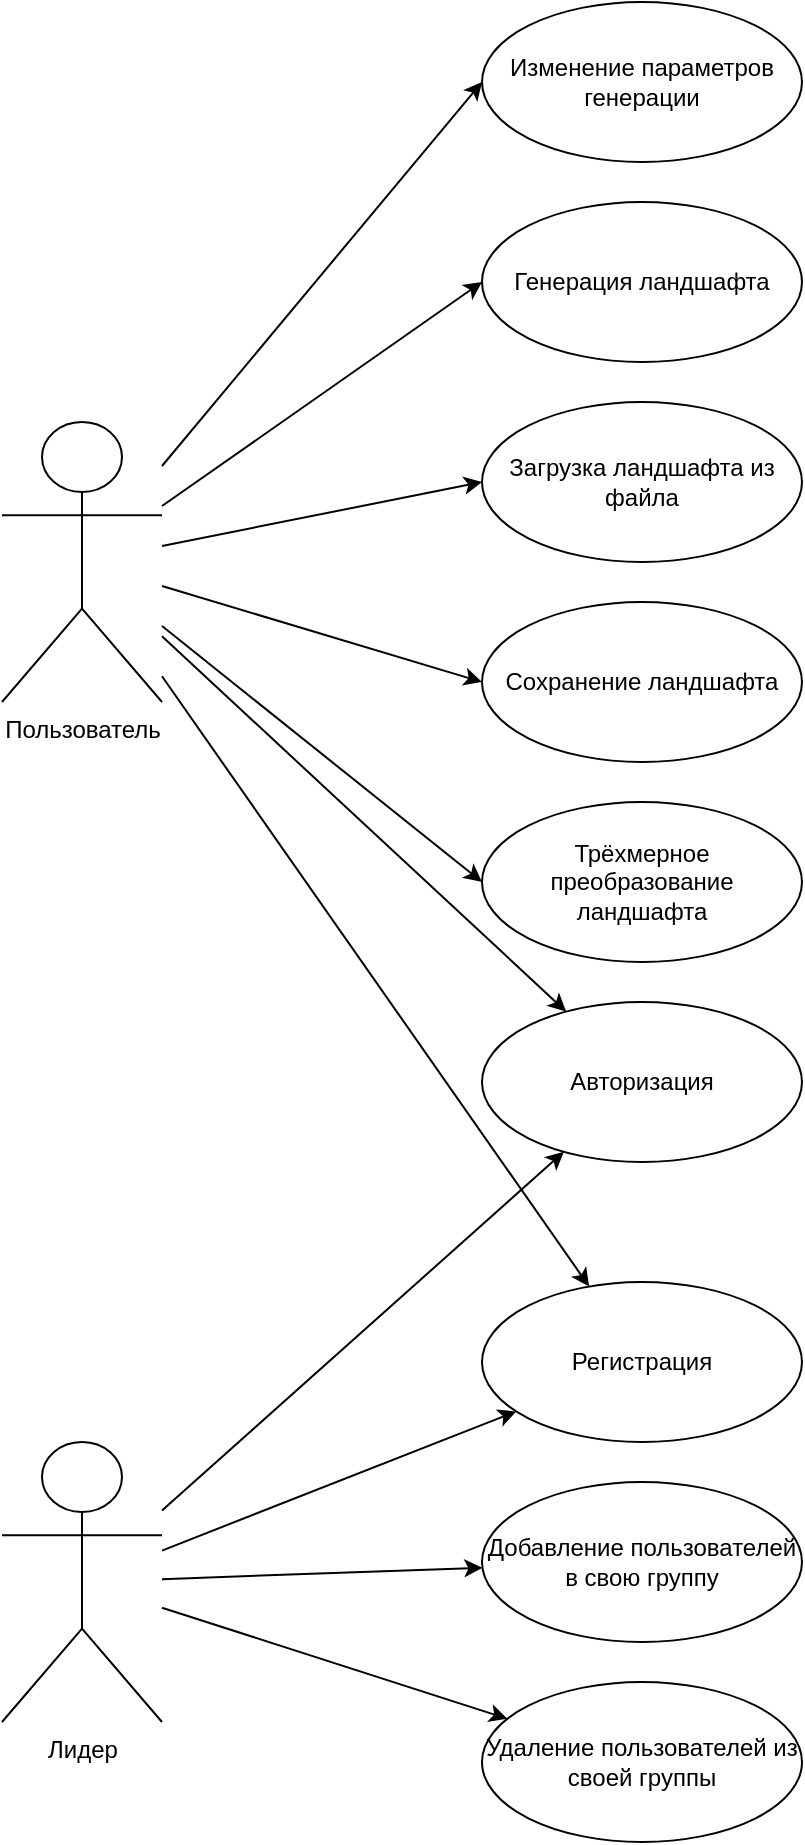 <mxfile version="17.4.0"><diagram id="mfA7wZni0o7WHOPT5FVK" name="Page-1"><mxGraphModel dx="1154" dy="752" grid="1" gridSize="10" guides="1" tooltips="1" connect="1" arrows="1" fold="1" page="1" pageScale="1" pageWidth="827" pageHeight="1169" math="0" shadow="0"><root><mxCell id="0"/><mxCell id="1" parent="0"/><mxCell id="I0vJ8j2TUbzQgW1oqjcF-3" value="Изменение параметров генерации" style="ellipse;whiteSpace=wrap;html=1;" parent="1" vertex="1"><mxGeometry x="280" y="40" width="160" height="80" as="geometry"/></mxCell><mxCell id="I0vJ8j2TUbzQgW1oqjcF-4" value="Генерация ландшафта" style="ellipse;whiteSpace=wrap;html=1;" parent="1" vertex="1"><mxGeometry x="280" y="140" width="160" height="80" as="geometry"/></mxCell><mxCell id="I0vJ8j2TUbzQgW1oqjcF-5" value="Загрузка ландшафта из файла" style="ellipse;whiteSpace=wrap;html=1;" parent="1" vertex="1"><mxGeometry x="280" y="240" width="160" height="80" as="geometry"/></mxCell><mxCell id="I0vJ8j2TUbzQgW1oqjcF-6" value="Сохранение ландшафта" style="ellipse;whiteSpace=wrap;html=1;" parent="1" vertex="1"><mxGeometry x="280" y="340" width="160" height="80" as="geometry"/></mxCell><mxCell id="I0vJ8j2TUbzQgW1oqjcF-7" value="" style="endArrow=classic;html=1;rounded=0;entryX=0;entryY=0.5;entryDx=0;entryDy=0;" parent="1" source="I0vJ8j2TUbzQgW1oqjcF-13" target="I0vJ8j2TUbzQgW1oqjcF-3" edge="1"><mxGeometry width="50" height="50" relative="1" as="geometry"><mxPoint x="160" y="320" as="sourcePoint"/><mxPoint x="440" y="150" as="targetPoint"/></mxGeometry></mxCell><mxCell id="I0vJ8j2TUbzQgW1oqjcF-8" value="" style="endArrow=classic;html=1;rounded=0;entryX=0;entryY=0.5;entryDx=0;entryDy=0;" parent="1" source="I0vJ8j2TUbzQgW1oqjcF-13" target="I0vJ8j2TUbzQgW1oqjcF-4" edge="1"><mxGeometry width="50" height="50" relative="1" as="geometry"><mxPoint x="160" y="320" as="sourcePoint"/><mxPoint x="290" y="90" as="targetPoint"/></mxGeometry></mxCell><mxCell id="I0vJ8j2TUbzQgW1oqjcF-9" value="" style="endArrow=classic;html=1;rounded=0;entryX=0;entryY=0.5;entryDx=0;entryDy=0;" parent="1" source="I0vJ8j2TUbzQgW1oqjcF-13" target="I0vJ8j2TUbzQgW1oqjcF-5" edge="1"><mxGeometry width="50" height="50" relative="1" as="geometry"><mxPoint x="160" y="320" as="sourcePoint"/><mxPoint x="300" y="100" as="targetPoint"/></mxGeometry></mxCell><mxCell id="I0vJ8j2TUbzQgW1oqjcF-10" value="" style="endArrow=classic;html=1;rounded=0;entryX=0;entryY=0.5;entryDx=0;entryDy=0;" parent="1" source="I0vJ8j2TUbzQgW1oqjcF-13" target="I0vJ8j2TUbzQgW1oqjcF-6" edge="1"><mxGeometry width="50" height="50" relative="1" as="geometry"><mxPoint x="160" y="320" as="sourcePoint"/><mxPoint x="290" y="330" as="targetPoint"/></mxGeometry></mxCell><mxCell id="I0vJ8j2TUbzQgW1oqjcF-11" value="Трёхмерное преобразование ландшафта" style="ellipse;whiteSpace=wrap;html=1;" parent="1" vertex="1"><mxGeometry x="280" y="440" width="160" height="80" as="geometry"/></mxCell><mxCell id="I0vJ8j2TUbzQgW1oqjcF-12" value="" style="endArrow=classic;html=1;rounded=0;entryX=0;entryY=0.5;entryDx=0;entryDy=0;" parent="1" source="I0vJ8j2TUbzQgW1oqjcF-13" target="I0vJ8j2TUbzQgW1oqjcF-11" edge="1"><mxGeometry width="50" height="50" relative="1" as="geometry"><mxPoint x="160" y="320" as="sourcePoint"/><mxPoint x="290" y="450" as="targetPoint"/></mxGeometry></mxCell><mxCell id="I0vJ8j2TUbzQgW1oqjcF-13" value="&lt;div&gt;Пользователь&lt;/div&gt;" style="shape=umlActor;verticalLabelPosition=bottom;verticalAlign=top;html=1;outlineConnect=0;" parent="1" vertex="1"><mxGeometry x="40" y="250" width="80" height="140" as="geometry"/></mxCell><mxCell id="1UEjg5X6r3Jqby_-SRw4-1" value="Лидер" style="shape=umlActor;verticalLabelPosition=bottom;verticalAlign=top;html=1;outlineConnect=0;" vertex="1" parent="1"><mxGeometry x="40" y="760" width="80" height="140" as="geometry"/></mxCell><mxCell id="1UEjg5X6r3Jqby_-SRw4-2" value="Добавление пользователей в свою группу" style="ellipse;whiteSpace=wrap;html=1;" vertex="1" parent="1"><mxGeometry x="280" y="780" width="160" height="80" as="geometry"/></mxCell><mxCell id="1UEjg5X6r3Jqby_-SRw4-3" value="&lt;div&gt;Удаление пользователей из своей группы&lt;/div&gt;" style="ellipse;whiteSpace=wrap;html=1;" vertex="1" parent="1"><mxGeometry x="280" y="880" width="160" height="80" as="geometry"/></mxCell><mxCell id="1UEjg5X6r3Jqby_-SRw4-4" value="Авторизация" style="ellipse;whiteSpace=wrap;html=1;" vertex="1" parent="1"><mxGeometry x="280" y="540" width="160" height="80" as="geometry"/></mxCell><mxCell id="1UEjg5X6r3Jqby_-SRw4-5" value="Регистрация" style="ellipse;whiteSpace=wrap;html=1;" vertex="1" parent="1"><mxGeometry x="280" y="680" width="160" height="80" as="geometry"/></mxCell><mxCell id="1UEjg5X6r3Jqby_-SRw4-8" value="" style="endArrow=classic;html=1;rounded=0;" edge="1" parent="1" source="1UEjg5X6r3Jqby_-SRw4-1" target="1UEjg5X6r3Jqby_-SRw4-4"><mxGeometry width="50" height="50" relative="1" as="geometry"><mxPoint x="120" y="560" as="sourcePoint"/><mxPoint x="280" y="688" as="targetPoint"/></mxGeometry></mxCell><mxCell id="1UEjg5X6r3Jqby_-SRw4-9" value="" style="endArrow=classic;html=1;rounded=0;" edge="1" parent="1" source="1UEjg5X6r3Jqby_-SRw4-1" target="1UEjg5X6r3Jqby_-SRw4-5"><mxGeometry width="50" height="50" relative="1" as="geometry"><mxPoint x="130" y="807.143" as="sourcePoint"/><mxPoint x="328.404" y="644.168" as="targetPoint"/></mxGeometry></mxCell><mxCell id="1UEjg5X6r3Jqby_-SRw4-10" value="" style="endArrow=classic;html=1;rounded=0;" edge="1" parent="1" source="1UEjg5X6r3Jqby_-SRw4-1" target="1UEjg5X6r3Jqby_-SRw4-2"><mxGeometry width="50" height="50" relative="1" as="geometry"><mxPoint x="130" y="821.429" as="sourcePoint"/><mxPoint x="311.377" y="737.218" as="targetPoint"/></mxGeometry></mxCell><mxCell id="1UEjg5X6r3Jqby_-SRw4-11" value="" style="endArrow=classic;html=1;rounded=0;" edge="1" parent="1" source="1UEjg5X6r3Jqby_-SRw4-1" target="1UEjg5X6r3Jqby_-SRw4-3"><mxGeometry width="50" height="50" relative="1" as="geometry"><mxPoint x="130" y="835.714" as="sourcePoint"/><mxPoint x="291.776" y="818.381" as="targetPoint"/></mxGeometry></mxCell><mxCell id="1UEjg5X6r3Jqby_-SRw4-12" value="" style="endArrow=classic;html=1;rounded=0;" edge="1" parent="1" source="I0vJ8j2TUbzQgW1oqjcF-13" target="1UEjg5X6r3Jqby_-SRw4-5"><mxGeometry width="50" height="50" relative="1" as="geometry"><mxPoint x="140" y="845.714" as="sourcePoint"/><mxPoint x="301.776" y="828.381" as="targetPoint"/></mxGeometry></mxCell><mxCell id="1UEjg5X6r3Jqby_-SRw4-13" value="" style="endArrow=classic;html=1;rounded=0;" edge="1" parent="1" source="I0vJ8j2TUbzQgW1oqjcF-13" target="1UEjg5X6r3Jqby_-SRw4-4"><mxGeometry width="50" height="50" relative="1" as="geometry"><mxPoint x="150" y="855.714" as="sourcePoint"/><mxPoint x="311.776" y="838.381" as="targetPoint"/></mxGeometry></mxCell></root></mxGraphModel></diagram></mxfile>